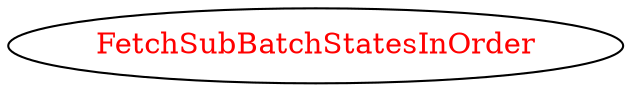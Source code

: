 digraph dependencyGraph {
 concentrate=true;
 ranksep="2.0";
 rankdir="LR"; 
 splines="ortho";
"FetchSubBatchStatesInOrder" [fontcolor="red"];
}